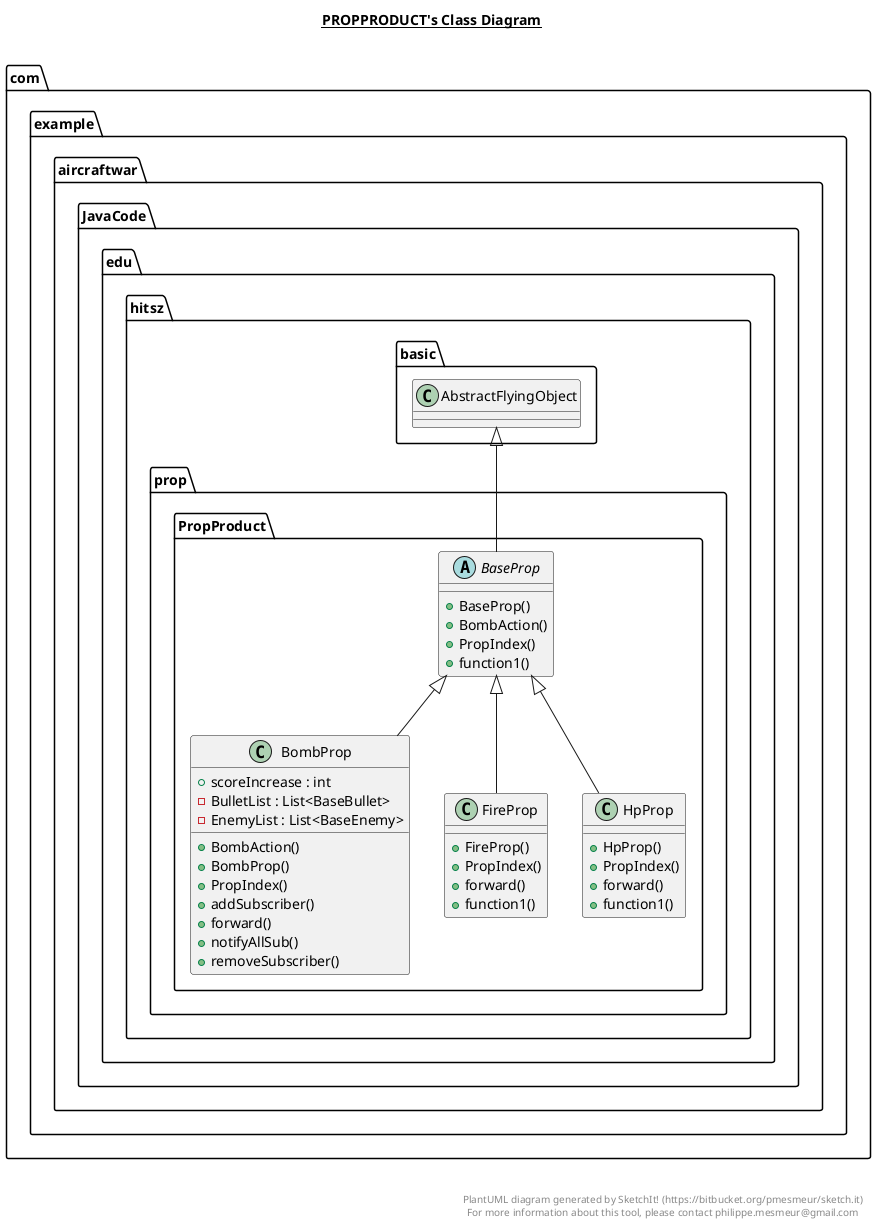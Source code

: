 @startuml

title __PROPPRODUCT's Class Diagram__\n

  namespace com.example.aircraftwar {
    namespace JavaCode.edu.hitsz {
      namespace prop.PropProduct {
        abstract class com.example.aircraftwar.JavaCode.edu.hitsz.prop.PropProduct.BaseProp {
            + BaseProp()
            + BombAction()
            + PropIndex()
            + function1()
        }
      }
    }
  }
  

  namespace com.example.aircraftwar {
    namespace JavaCode.edu.hitsz {
      namespace prop.PropProduct {
        class com.example.aircraftwar.JavaCode.edu.hitsz.prop.PropProduct.BombProp {
            + scoreIncrease : int
            - BulletList : List<BaseBullet>
            - EnemyList : List<BaseEnemy>
            + BombAction()
            + BombProp()
            + PropIndex()
            + addSubscriber()
            + forward()
            + notifyAllSub()
            + removeSubscriber()
        }
      }
    }
  }
  

  namespace com.example.aircraftwar {
    namespace JavaCode.edu.hitsz {
      namespace prop.PropProduct {
        class com.example.aircraftwar.JavaCode.edu.hitsz.prop.PropProduct.FireProp {
            + FireProp()
            + PropIndex()
            + forward()
            + function1()
        }
      }
    }
  }
  

  namespace com.example.aircraftwar {
    namespace JavaCode.edu.hitsz {
      namespace prop.PropProduct {
        class com.example.aircraftwar.JavaCode.edu.hitsz.prop.PropProduct.HpProp {
            + HpProp()
            + PropIndex()
            + forward()
            + function1()
        }
      }
    }
  }
  

  com.example.aircraftwar.JavaCode.edu.hitsz.prop.PropProduct.BaseProp -up-|> com.example.aircraftwar.JavaCode.edu.hitsz.basic.AbstractFlyingObject
  com.example.aircraftwar.JavaCode.edu.hitsz.prop.PropProduct.BombProp -up-|> com.example.aircraftwar.JavaCode.edu.hitsz.prop.PropProduct.BaseProp
  com.example.aircraftwar.JavaCode.edu.hitsz.prop.PropProduct.FireProp -up-|> com.example.aircraftwar.JavaCode.edu.hitsz.prop.PropProduct.BaseProp
  com.example.aircraftwar.JavaCode.edu.hitsz.prop.PropProduct.HpProp -up-|> com.example.aircraftwar.JavaCode.edu.hitsz.prop.PropProduct.BaseProp


right footer


PlantUML diagram generated by SketchIt! (https://bitbucket.org/pmesmeur/sketch.it)
For more information about this tool, please contact philippe.mesmeur@gmail.com
endfooter

@enduml
